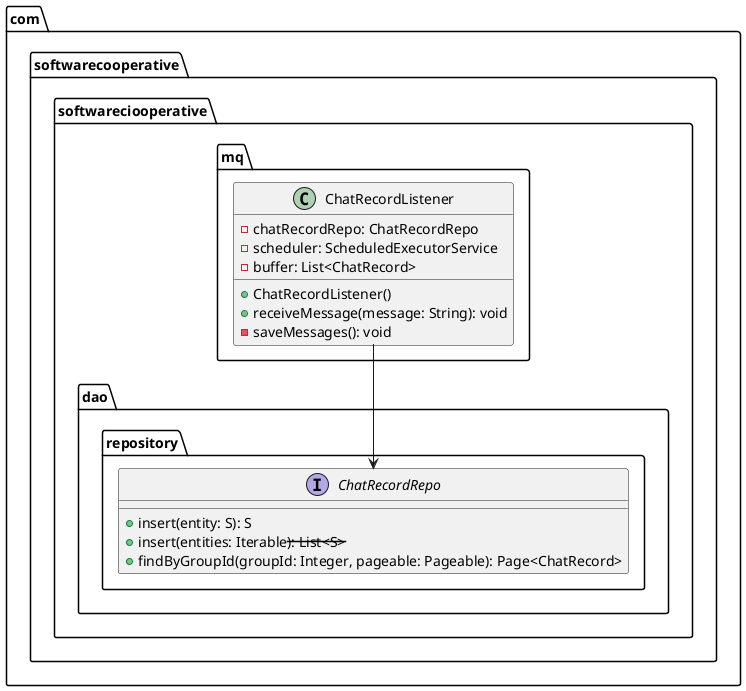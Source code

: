 @startuml
package com.softwarecooperative.softwareciooperative.mq {
    class ChatRecordListener {
        -chatRecordRepo: ChatRecordRepo
        -scheduler: ScheduledExecutorService
        -buffer: List<ChatRecord>

        +ChatRecordListener()
        +receiveMessage(message: String): void
        -saveMessages(): void
    }
}

package com.softwarecooperative.softwareciooperative.dao.repository {
    interface ChatRecordRepo {
        +insert(entity: S): S
        +insert(entities: Iterable<S>): List<S>
        +findByGroupId(groupId: Integer, pageable: Pageable): Page<ChatRecord>
    }
}

ChatRecordListener --> ChatRecordRepo

@enduml
